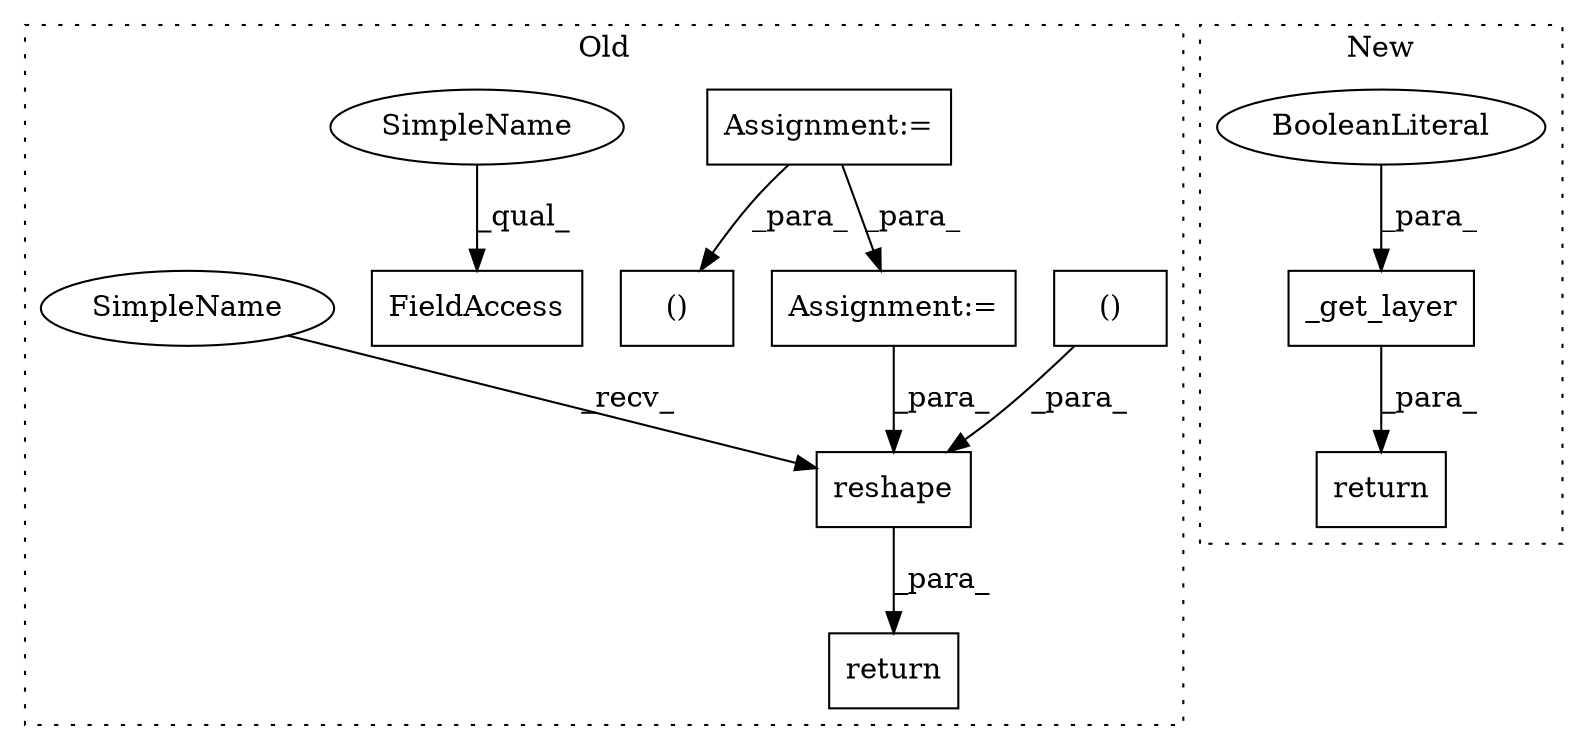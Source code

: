 digraph G {
subgraph cluster0 {
1 [label="reshape" a="32" s="106996,107114" l="8,2" shape="box"];
3 [label="()" a="106" s="107080" l="34" shape="box"];
5 [label="FieldAccess" a="22" s="107117" l="18" shape="box"];
6 [label="Assignment:=" a="7" s="106614" l="10" shape="box"];
7 [label="()" a="106" s="106685" l="45" shape="box"];
8 [label="Assignment:=" a="7" s="106813" l="12" shape="box"];
9 [label="return" a="41" s="106962" l="7" shape="box"];
11 [label="SimpleName" a="42" s="107117" l="10" shape="ellipse"];
12 [label="SimpleName" a="42" s="106985" l="10" shape="ellipse"];
label = "Old";
style="dotted";
}
subgraph cluster1 {
2 [label="_get_layer" a="32" s="84828,84844" l="11,1" shape="box"];
4 [label="BooleanLiteral" a="9" s="84839" l="5" shape="ellipse"];
10 [label="return" a="41" s="84816" l="7" shape="box"];
label = "New";
style="dotted";
}
1 -> 9 [label="_para_"];
2 -> 10 [label="_para_"];
3 -> 1 [label="_para_"];
4 -> 2 [label="_para_"];
6 -> 7 [label="_para_"];
6 -> 8 [label="_para_"];
8 -> 1 [label="_para_"];
11 -> 5 [label="_qual_"];
12 -> 1 [label="_recv_"];
}